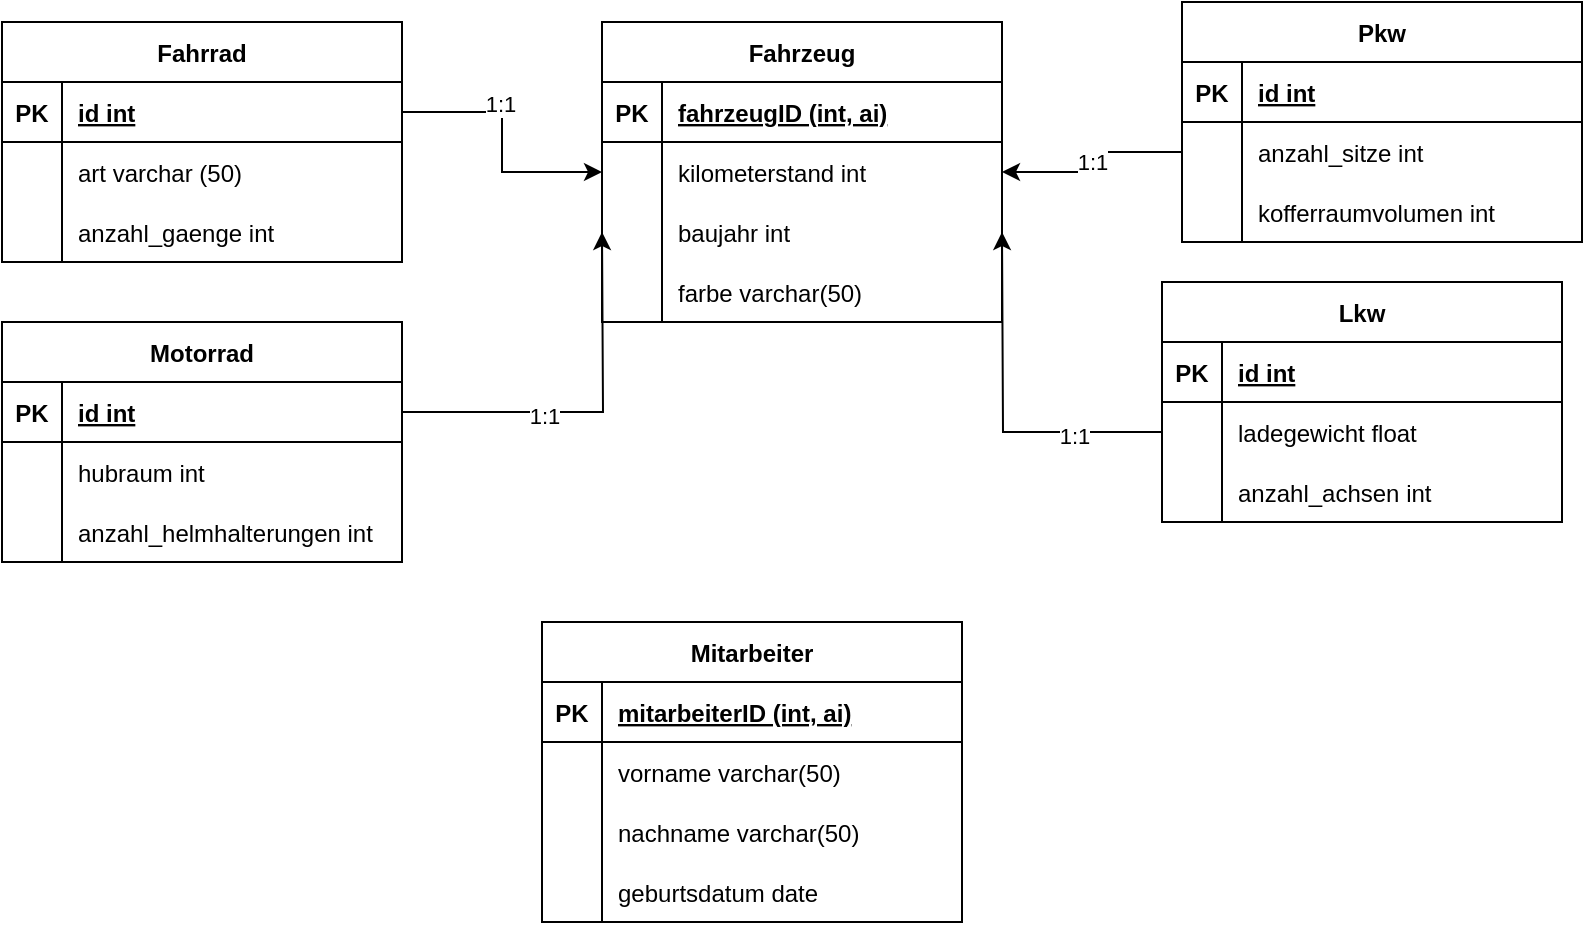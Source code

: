 <mxfile version="19.0.1" type="device"><diagram id="5Es9csF8WcbdsQwqmRpp" name="Seite-1"><mxGraphModel dx="1038" dy="641" grid="1" gridSize="10" guides="1" tooltips="1" connect="1" arrows="1" fold="1" page="1" pageScale="1" pageWidth="827" pageHeight="1169" math="0" shadow="0"><root><mxCell id="0"/><mxCell id="1" parent="0"/><mxCell id="-9DSdPkEzbfASyTONhDD-1" value="Fahrzeug" style="shape=table;startSize=30;container=1;collapsible=1;childLayout=tableLayout;fixedRows=1;rowLines=0;fontStyle=1;align=center;resizeLast=1;" parent="1" vertex="1"><mxGeometry x="320" y="30" width="200" height="150" as="geometry"/></mxCell><mxCell id="-9DSdPkEzbfASyTONhDD-2" value="" style="shape=tableRow;horizontal=0;startSize=0;swimlaneHead=0;swimlaneBody=0;fillColor=none;collapsible=0;dropTarget=0;points=[[0,0.5],[1,0.5]];portConstraint=eastwest;top=0;left=0;right=0;bottom=1;" parent="-9DSdPkEzbfASyTONhDD-1" vertex="1"><mxGeometry y="30" width="200" height="30" as="geometry"/></mxCell><mxCell id="-9DSdPkEzbfASyTONhDD-3" value="PK" style="shape=partialRectangle;connectable=0;fillColor=none;top=0;left=0;bottom=0;right=0;fontStyle=1;overflow=hidden;" parent="-9DSdPkEzbfASyTONhDD-2" vertex="1"><mxGeometry width="30" height="30" as="geometry"><mxRectangle width="30" height="30" as="alternateBounds"/></mxGeometry></mxCell><mxCell id="-9DSdPkEzbfASyTONhDD-4" value="fahrzeugID (int, ai)" style="shape=partialRectangle;connectable=0;fillColor=none;top=0;left=0;bottom=0;right=0;align=left;spacingLeft=6;fontStyle=5;overflow=hidden;" parent="-9DSdPkEzbfASyTONhDD-2" vertex="1"><mxGeometry x="30" width="170" height="30" as="geometry"><mxRectangle width="170" height="30" as="alternateBounds"/></mxGeometry></mxCell><mxCell id="-9DSdPkEzbfASyTONhDD-5" value="" style="shape=tableRow;horizontal=0;startSize=0;swimlaneHead=0;swimlaneBody=0;fillColor=none;collapsible=0;dropTarget=0;points=[[0,0.5],[1,0.5]];portConstraint=eastwest;top=0;left=0;right=0;bottom=0;" parent="-9DSdPkEzbfASyTONhDD-1" vertex="1"><mxGeometry y="60" width="200" height="30" as="geometry"/></mxCell><mxCell id="-9DSdPkEzbfASyTONhDD-6" value="" style="shape=partialRectangle;connectable=0;fillColor=none;top=0;left=0;bottom=0;right=0;editable=1;overflow=hidden;" parent="-9DSdPkEzbfASyTONhDD-5" vertex="1"><mxGeometry width="30" height="30" as="geometry"><mxRectangle width="30" height="30" as="alternateBounds"/></mxGeometry></mxCell><mxCell id="-9DSdPkEzbfASyTONhDD-7" value="kilometerstand int" style="shape=partialRectangle;connectable=0;fillColor=none;top=0;left=0;bottom=0;right=0;align=left;spacingLeft=6;overflow=hidden;" parent="-9DSdPkEzbfASyTONhDD-5" vertex="1"><mxGeometry x="30" width="170" height="30" as="geometry"><mxRectangle width="170" height="30" as="alternateBounds"/></mxGeometry></mxCell><mxCell id="-9DSdPkEzbfASyTONhDD-11" value="" style="shape=tableRow;horizontal=0;startSize=0;swimlaneHead=0;swimlaneBody=0;fillColor=none;collapsible=0;dropTarget=0;points=[[0,0.5],[1,0.5]];portConstraint=eastwest;top=0;left=0;right=0;bottom=0;" parent="-9DSdPkEzbfASyTONhDD-1" vertex="1"><mxGeometry y="90" width="200" height="30" as="geometry"/></mxCell><mxCell id="-9DSdPkEzbfASyTONhDD-12" value="" style="shape=partialRectangle;connectable=0;fillColor=none;top=0;left=0;bottom=0;right=0;editable=1;overflow=hidden;" parent="-9DSdPkEzbfASyTONhDD-11" vertex="1"><mxGeometry width="30" height="30" as="geometry"><mxRectangle width="30" height="30" as="alternateBounds"/></mxGeometry></mxCell><mxCell id="-9DSdPkEzbfASyTONhDD-13" value="baujahr int" style="shape=partialRectangle;connectable=0;fillColor=none;top=0;left=0;bottom=0;right=0;align=left;spacingLeft=6;overflow=hidden;" parent="-9DSdPkEzbfASyTONhDD-11" vertex="1"><mxGeometry x="30" width="170" height="30" as="geometry"><mxRectangle width="170" height="30" as="alternateBounds"/></mxGeometry></mxCell><mxCell id="-9DSdPkEzbfASyTONhDD-14" value="" style="shape=tableRow;horizontal=0;startSize=0;swimlaneHead=0;swimlaneBody=0;fillColor=none;collapsible=0;dropTarget=0;points=[[0,0.5],[1,0.5]];portConstraint=eastwest;top=0;left=0;right=0;bottom=0;" parent="-9DSdPkEzbfASyTONhDD-1" vertex="1"><mxGeometry y="120" width="200" height="30" as="geometry"/></mxCell><mxCell id="-9DSdPkEzbfASyTONhDD-15" value="" style="shape=partialRectangle;connectable=0;fillColor=none;top=0;left=0;bottom=0;right=0;editable=1;overflow=hidden;" parent="-9DSdPkEzbfASyTONhDD-14" vertex="1"><mxGeometry width="30" height="30" as="geometry"><mxRectangle width="30" height="30" as="alternateBounds"/></mxGeometry></mxCell><mxCell id="-9DSdPkEzbfASyTONhDD-16" value="farbe varchar(50)" style="shape=partialRectangle;connectable=0;fillColor=none;top=0;left=0;bottom=0;right=0;align=left;spacingLeft=6;overflow=hidden;" parent="-9DSdPkEzbfASyTONhDD-14" vertex="1"><mxGeometry x="30" width="170" height="30" as="geometry"><mxRectangle width="170" height="30" as="alternateBounds"/></mxGeometry></mxCell><mxCell id="-9DSdPkEzbfASyTONhDD-70" value="Pkw" style="shape=table;startSize=30;container=1;collapsible=1;childLayout=tableLayout;fixedRows=1;rowLines=0;fontStyle=1;align=center;resizeLast=1;" parent="1" vertex="1"><mxGeometry x="610" y="20" width="200" height="120" as="geometry"/></mxCell><mxCell id="-9DSdPkEzbfASyTONhDD-71" value="" style="shape=tableRow;horizontal=0;startSize=0;swimlaneHead=0;swimlaneBody=0;fillColor=none;collapsible=0;dropTarget=0;points=[[0,0.5],[1,0.5]];portConstraint=eastwest;top=0;left=0;right=0;bottom=1;" parent="-9DSdPkEzbfASyTONhDD-70" vertex="1"><mxGeometry y="30" width="200" height="30" as="geometry"/></mxCell><mxCell id="-9DSdPkEzbfASyTONhDD-72" value="PK" style="shape=partialRectangle;connectable=0;fillColor=none;top=0;left=0;bottom=0;right=0;fontStyle=1;overflow=hidden;" parent="-9DSdPkEzbfASyTONhDD-71" vertex="1"><mxGeometry width="30" height="30" as="geometry"><mxRectangle width="30" height="30" as="alternateBounds"/></mxGeometry></mxCell><mxCell id="-9DSdPkEzbfASyTONhDD-73" value="id int" style="shape=partialRectangle;connectable=0;fillColor=none;top=0;left=0;bottom=0;right=0;align=left;spacingLeft=6;fontStyle=5;overflow=hidden;" parent="-9DSdPkEzbfASyTONhDD-71" vertex="1"><mxGeometry x="30" width="170" height="30" as="geometry"><mxRectangle width="170" height="30" as="alternateBounds"/></mxGeometry></mxCell><mxCell id="-9DSdPkEzbfASyTONhDD-74" value="" style="shape=tableRow;horizontal=0;startSize=0;swimlaneHead=0;swimlaneBody=0;fillColor=none;collapsible=0;dropTarget=0;points=[[0,0.5],[1,0.5]];portConstraint=eastwest;top=0;left=0;right=0;bottom=0;" parent="-9DSdPkEzbfASyTONhDD-70" vertex="1"><mxGeometry y="60" width="200" height="30" as="geometry"/></mxCell><mxCell id="-9DSdPkEzbfASyTONhDD-75" value="" style="shape=partialRectangle;connectable=0;fillColor=none;top=0;left=0;bottom=0;right=0;editable=1;overflow=hidden;" parent="-9DSdPkEzbfASyTONhDD-74" vertex="1"><mxGeometry width="30" height="30" as="geometry"><mxRectangle width="30" height="30" as="alternateBounds"/></mxGeometry></mxCell><mxCell id="-9DSdPkEzbfASyTONhDD-76" value="anzahl_sitze int" style="shape=partialRectangle;connectable=0;fillColor=none;top=0;left=0;bottom=0;right=0;align=left;spacingLeft=6;overflow=hidden;" parent="-9DSdPkEzbfASyTONhDD-74" vertex="1"><mxGeometry x="30" width="170" height="30" as="geometry"><mxRectangle width="170" height="30" as="alternateBounds"/></mxGeometry></mxCell><mxCell id="MTLTVz7nOWd3vE6mq6hC-4" value="" style="shape=tableRow;horizontal=0;startSize=0;swimlaneHead=0;swimlaneBody=0;fillColor=none;collapsible=0;dropTarget=0;points=[[0,0.5],[1,0.5]];portConstraint=eastwest;top=0;left=0;right=0;bottom=0;" vertex="1" parent="-9DSdPkEzbfASyTONhDD-70"><mxGeometry y="90" width="200" height="30" as="geometry"/></mxCell><mxCell id="MTLTVz7nOWd3vE6mq6hC-5" value="" style="shape=partialRectangle;connectable=0;fillColor=none;top=0;left=0;bottom=0;right=0;editable=1;overflow=hidden;" vertex="1" parent="MTLTVz7nOWd3vE6mq6hC-4"><mxGeometry width="30" height="30" as="geometry"><mxRectangle width="30" height="30" as="alternateBounds"/></mxGeometry></mxCell><mxCell id="MTLTVz7nOWd3vE6mq6hC-6" value="kofferraumvolumen int" style="shape=partialRectangle;connectable=0;fillColor=none;top=0;left=0;bottom=0;right=0;align=left;spacingLeft=6;overflow=hidden;" vertex="1" parent="MTLTVz7nOWd3vE6mq6hC-4"><mxGeometry x="30" width="170" height="30" as="geometry"><mxRectangle width="170" height="30" as="alternateBounds"/></mxGeometry></mxCell><mxCell id="-9DSdPkEzbfASyTONhDD-94" value="Lkw" style="shape=table;startSize=30;container=1;collapsible=1;childLayout=tableLayout;fixedRows=1;rowLines=0;fontStyle=1;align=center;resizeLast=1;" parent="1" vertex="1"><mxGeometry x="600" y="160" width="200" height="120" as="geometry"/></mxCell><mxCell id="-9DSdPkEzbfASyTONhDD-95" value="" style="shape=tableRow;horizontal=0;startSize=0;swimlaneHead=0;swimlaneBody=0;fillColor=none;collapsible=0;dropTarget=0;points=[[0,0.5],[1,0.5]];portConstraint=eastwest;top=0;left=0;right=0;bottom=1;" parent="-9DSdPkEzbfASyTONhDD-94" vertex="1"><mxGeometry y="30" width="200" height="30" as="geometry"/></mxCell><mxCell id="-9DSdPkEzbfASyTONhDD-96" value="PK" style="shape=partialRectangle;connectable=0;fillColor=none;top=0;left=0;bottom=0;right=0;fontStyle=1;overflow=hidden;" parent="-9DSdPkEzbfASyTONhDD-95" vertex="1"><mxGeometry width="30" height="30" as="geometry"><mxRectangle width="30" height="30" as="alternateBounds"/></mxGeometry></mxCell><mxCell id="-9DSdPkEzbfASyTONhDD-97" value="id int" style="shape=partialRectangle;connectable=0;fillColor=none;top=0;left=0;bottom=0;right=0;align=left;spacingLeft=6;fontStyle=5;overflow=hidden;" parent="-9DSdPkEzbfASyTONhDD-95" vertex="1"><mxGeometry x="30" width="170" height="30" as="geometry"><mxRectangle width="170" height="30" as="alternateBounds"/></mxGeometry></mxCell><mxCell id="-9DSdPkEzbfASyTONhDD-98" value="" style="shape=tableRow;horizontal=0;startSize=0;swimlaneHead=0;swimlaneBody=0;fillColor=none;collapsible=0;dropTarget=0;points=[[0,0.5],[1,0.5]];portConstraint=eastwest;top=0;left=0;right=0;bottom=0;" parent="-9DSdPkEzbfASyTONhDD-94" vertex="1"><mxGeometry y="60" width="200" height="30" as="geometry"/></mxCell><mxCell id="-9DSdPkEzbfASyTONhDD-99" value="" style="shape=partialRectangle;connectable=0;fillColor=none;top=0;left=0;bottom=0;right=0;editable=1;overflow=hidden;" parent="-9DSdPkEzbfASyTONhDD-98" vertex="1"><mxGeometry width="30" height="30" as="geometry"><mxRectangle width="30" height="30" as="alternateBounds"/></mxGeometry></mxCell><mxCell id="-9DSdPkEzbfASyTONhDD-100" value="ladegewicht float" style="shape=partialRectangle;connectable=0;fillColor=none;top=0;left=0;bottom=0;right=0;align=left;spacingLeft=6;overflow=hidden;" parent="-9DSdPkEzbfASyTONhDD-98" vertex="1"><mxGeometry x="30" width="170" height="30" as="geometry"><mxRectangle width="170" height="30" as="alternateBounds"/></mxGeometry></mxCell><mxCell id="-9DSdPkEzbfASyTONhDD-101" value="" style="shape=tableRow;horizontal=0;startSize=0;swimlaneHead=0;swimlaneBody=0;fillColor=none;collapsible=0;dropTarget=0;points=[[0,0.5],[1,0.5]];portConstraint=eastwest;top=0;left=0;right=0;bottom=0;" parent="-9DSdPkEzbfASyTONhDD-94" vertex="1"><mxGeometry y="90" width="200" height="30" as="geometry"/></mxCell><mxCell id="-9DSdPkEzbfASyTONhDD-102" value="" style="shape=partialRectangle;connectable=0;fillColor=none;top=0;left=0;bottom=0;right=0;editable=1;overflow=hidden;" parent="-9DSdPkEzbfASyTONhDD-101" vertex="1"><mxGeometry width="30" height="30" as="geometry"><mxRectangle width="30" height="30" as="alternateBounds"/></mxGeometry></mxCell><mxCell id="-9DSdPkEzbfASyTONhDD-103" value="anzahl_achsen int" style="shape=partialRectangle;connectable=0;fillColor=none;top=0;left=0;bottom=0;right=0;align=left;spacingLeft=6;overflow=hidden;" parent="-9DSdPkEzbfASyTONhDD-101" vertex="1"><mxGeometry x="30" width="170" height="30" as="geometry"><mxRectangle width="170" height="30" as="alternateBounds"/></mxGeometry></mxCell><mxCell id="-9DSdPkEzbfASyTONhDD-105" value="Motorrad" style="shape=table;startSize=30;container=1;collapsible=1;childLayout=tableLayout;fixedRows=1;rowLines=0;fontStyle=1;align=center;resizeLast=1;" parent="1" vertex="1"><mxGeometry x="20" y="180" width="200" height="120" as="geometry"/></mxCell><mxCell id="-9DSdPkEzbfASyTONhDD-106" value="" style="shape=tableRow;horizontal=0;startSize=0;swimlaneHead=0;swimlaneBody=0;fillColor=none;collapsible=0;dropTarget=0;points=[[0,0.5],[1,0.5]];portConstraint=eastwest;top=0;left=0;right=0;bottom=1;" parent="-9DSdPkEzbfASyTONhDD-105" vertex="1"><mxGeometry y="30" width="200" height="30" as="geometry"/></mxCell><mxCell id="-9DSdPkEzbfASyTONhDD-107" value="PK" style="shape=partialRectangle;connectable=0;fillColor=none;top=0;left=0;bottom=0;right=0;fontStyle=1;overflow=hidden;" parent="-9DSdPkEzbfASyTONhDD-106" vertex="1"><mxGeometry width="30" height="30" as="geometry"><mxRectangle width="30" height="30" as="alternateBounds"/></mxGeometry></mxCell><mxCell id="-9DSdPkEzbfASyTONhDD-108" value="id int" style="shape=partialRectangle;connectable=0;fillColor=none;top=0;left=0;bottom=0;right=0;align=left;spacingLeft=6;fontStyle=5;overflow=hidden;" parent="-9DSdPkEzbfASyTONhDD-106" vertex="1"><mxGeometry x="30" width="170" height="30" as="geometry"><mxRectangle width="170" height="30" as="alternateBounds"/></mxGeometry></mxCell><mxCell id="-9DSdPkEzbfASyTONhDD-109" value="" style="shape=tableRow;horizontal=0;startSize=0;swimlaneHead=0;swimlaneBody=0;fillColor=none;collapsible=0;dropTarget=0;points=[[0,0.5],[1,0.5]];portConstraint=eastwest;top=0;left=0;right=0;bottom=0;" parent="-9DSdPkEzbfASyTONhDD-105" vertex="1"><mxGeometry y="60" width="200" height="30" as="geometry"/></mxCell><mxCell id="-9DSdPkEzbfASyTONhDD-110" value="" style="shape=partialRectangle;connectable=0;fillColor=none;top=0;left=0;bottom=0;right=0;editable=1;overflow=hidden;" parent="-9DSdPkEzbfASyTONhDD-109" vertex="1"><mxGeometry width="30" height="30" as="geometry"><mxRectangle width="30" height="30" as="alternateBounds"/></mxGeometry></mxCell><mxCell id="-9DSdPkEzbfASyTONhDD-111" value="hubraum int" style="shape=partialRectangle;connectable=0;fillColor=none;top=0;left=0;bottom=0;right=0;align=left;spacingLeft=6;overflow=hidden;" parent="-9DSdPkEzbfASyTONhDD-109" vertex="1"><mxGeometry x="30" width="170" height="30" as="geometry"><mxRectangle width="170" height="30" as="alternateBounds"/></mxGeometry></mxCell><mxCell id="MTLTVz7nOWd3vE6mq6hC-1" value="" style="shape=tableRow;horizontal=0;startSize=0;swimlaneHead=0;swimlaneBody=0;fillColor=none;collapsible=0;dropTarget=0;points=[[0,0.5],[1,0.5]];portConstraint=eastwest;top=0;left=0;right=0;bottom=0;" vertex="1" parent="-9DSdPkEzbfASyTONhDD-105"><mxGeometry y="90" width="200" height="30" as="geometry"/></mxCell><mxCell id="MTLTVz7nOWd3vE6mq6hC-2" value="" style="shape=partialRectangle;connectable=0;fillColor=none;top=0;left=0;bottom=0;right=0;editable=1;overflow=hidden;" vertex="1" parent="MTLTVz7nOWd3vE6mq6hC-1"><mxGeometry width="30" height="30" as="geometry"><mxRectangle width="30" height="30" as="alternateBounds"/></mxGeometry></mxCell><mxCell id="MTLTVz7nOWd3vE6mq6hC-3" value="anzahl_helmhalterungen int" style="shape=partialRectangle;connectable=0;fillColor=none;top=0;left=0;bottom=0;right=0;align=left;spacingLeft=6;overflow=hidden;" vertex="1" parent="MTLTVz7nOWd3vE6mq6hC-1"><mxGeometry x="30" width="170" height="30" as="geometry"><mxRectangle width="170" height="30" as="alternateBounds"/></mxGeometry></mxCell><mxCell id="-9DSdPkEzbfASyTONhDD-116" value="Fahrrad" style="shape=table;startSize=30;container=1;collapsible=1;childLayout=tableLayout;fixedRows=1;rowLines=0;fontStyle=1;align=center;resizeLast=1;" parent="1" vertex="1"><mxGeometry x="20" y="30" width="200" height="120" as="geometry"/></mxCell><mxCell id="-9DSdPkEzbfASyTONhDD-117" value="" style="shape=tableRow;horizontal=0;startSize=0;swimlaneHead=0;swimlaneBody=0;fillColor=none;collapsible=0;dropTarget=0;points=[[0,0.5],[1,0.5]];portConstraint=eastwest;top=0;left=0;right=0;bottom=1;" parent="-9DSdPkEzbfASyTONhDD-116" vertex="1"><mxGeometry y="30" width="200" height="30" as="geometry"/></mxCell><mxCell id="-9DSdPkEzbfASyTONhDD-118" value="PK" style="shape=partialRectangle;connectable=0;fillColor=none;top=0;left=0;bottom=0;right=0;fontStyle=1;overflow=hidden;" parent="-9DSdPkEzbfASyTONhDD-117" vertex="1"><mxGeometry width="30" height="30" as="geometry"><mxRectangle width="30" height="30" as="alternateBounds"/></mxGeometry></mxCell><mxCell id="-9DSdPkEzbfASyTONhDD-119" value="id int" style="shape=partialRectangle;connectable=0;fillColor=none;top=0;left=0;bottom=0;right=0;align=left;spacingLeft=6;fontStyle=5;overflow=hidden;" parent="-9DSdPkEzbfASyTONhDD-117" vertex="1"><mxGeometry x="30" width="170" height="30" as="geometry"><mxRectangle width="170" height="30" as="alternateBounds"/></mxGeometry></mxCell><mxCell id="-9DSdPkEzbfASyTONhDD-120" value="" style="shape=tableRow;horizontal=0;startSize=0;swimlaneHead=0;swimlaneBody=0;fillColor=none;collapsible=0;dropTarget=0;points=[[0,0.5],[1,0.5]];portConstraint=eastwest;top=0;left=0;right=0;bottom=0;" parent="-9DSdPkEzbfASyTONhDD-116" vertex="1"><mxGeometry y="60" width="200" height="30" as="geometry"/></mxCell><mxCell id="-9DSdPkEzbfASyTONhDD-121" value="" style="shape=partialRectangle;connectable=0;fillColor=none;top=0;left=0;bottom=0;right=0;editable=1;overflow=hidden;" parent="-9DSdPkEzbfASyTONhDD-120" vertex="1"><mxGeometry width="30" height="30" as="geometry"><mxRectangle width="30" height="30" as="alternateBounds"/></mxGeometry></mxCell><mxCell id="-9DSdPkEzbfASyTONhDD-122" value="art varchar (50)" style="shape=partialRectangle;connectable=0;fillColor=none;top=0;left=0;bottom=0;right=0;align=left;spacingLeft=6;overflow=hidden;" parent="-9DSdPkEzbfASyTONhDD-120" vertex="1"><mxGeometry x="30" width="170" height="30" as="geometry"><mxRectangle width="170" height="30" as="alternateBounds"/></mxGeometry></mxCell><mxCell id="PEtvQF7FDcl3ixI4R5ig-1" value="" style="shape=tableRow;horizontal=0;startSize=0;swimlaneHead=0;swimlaneBody=0;fillColor=none;collapsible=0;dropTarget=0;points=[[0,0.5],[1,0.5]];portConstraint=eastwest;top=0;left=0;right=0;bottom=0;" parent="-9DSdPkEzbfASyTONhDD-116" vertex="1"><mxGeometry y="90" width="200" height="30" as="geometry"/></mxCell><mxCell id="PEtvQF7FDcl3ixI4R5ig-2" value="" style="shape=partialRectangle;connectable=0;fillColor=none;top=0;left=0;bottom=0;right=0;editable=1;overflow=hidden;" parent="PEtvQF7FDcl3ixI4R5ig-1" vertex="1"><mxGeometry width="30" height="30" as="geometry"><mxRectangle width="30" height="30" as="alternateBounds"/></mxGeometry></mxCell><mxCell id="PEtvQF7FDcl3ixI4R5ig-3" value="anzahl_gaenge int" style="shape=partialRectangle;connectable=0;fillColor=none;top=0;left=0;bottom=0;right=0;align=left;spacingLeft=6;overflow=hidden;" parent="PEtvQF7FDcl3ixI4R5ig-1" vertex="1"><mxGeometry x="30" width="170" height="30" as="geometry"><mxRectangle width="170" height="30" as="alternateBounds"/></mxGeometry></mxCell><mxCell id="-9DSdPkEzbfASyTONhDD-124" value="Mitarbeiter" style="shape=table;startSize=30;container=1;collapsible=1;childLayout=tableLayout;fixedRows=1;rowLines=0;fontStyle=1;align=center;resizeLast=1;" parent="1" vertex="1"><mxGeometry x="290" y="330" width="210" height="150" as="geometry"/></mxCell><mxCell id="-9DSdPkEzbfASyTONhDD-125" value="" style="shape=tableRow;horizontal=0;startSize=0;swimlaneHead=0;swimlaneBody=0;fillColor=none;collapsible=0;dropTarget=0;points=[[0,0.5],[1,0.5]];portConstraint=eastwest;top=0;left=0;right=0;bottom=1;" parent="-9DSdPkEzbfASyTONhDD-124" vertex="1"><mxGeometry y="30" width="210" height="30" as="geometry"/></mxCell><mxCell id="-9DSdPkEzbfASyTONhDD-126" value="PK" style="shape=partialRectangle;connectable=0;fillColor=none;top=0;left=0;bottom=0;right=0;fontStyle=1;overflow=hidden;" parent="-9DSdPkEzbfASyTONhDD-125" vertex="1"><mxGeometry width="30" height="30" as="geometry"><mxRectangle width="30" height="30" as="alternateBounds"/></mxGeometry></mxCell><mxCell id="-9DSdPkEzbfASyTONhDD-127" value="mitarbeiterID (int, ai)" style="shape=partialRectangle;connectable=0;fillColor=none;top=0;left=0;bottom=0;right=0;align=left;spacingLeft=6;fontStyle=5;overflow=hidden;" parent="-9DSdPkEzbfASyTONhDD-125" vertex="1"><mxGeometry x="30" width="180" height="30" as="geometry"><mxRectangle width="180" height="30" as="alternateBounds"/></mxGeometry></mxCell><mxCell id="-9DSdPkEzbfASyTONhDD-128" value="" style="shape=tableRow;horizontal=0;startSize=0;swimlaneHead=0;swimlaneBody=0;fillColor=none;collapsible=0;dropTarget=0;points=[[0,0.5],[1,0.5]];portConstraint=eastwest;top=0;left=0;right=0;bottom=0;" parent="-9DSdPkEzbfASyTONhDD-124" vertex="1"><mxGeometry y="60" width="210" height="30" as="geometry"/></mxCell><mxCell id="-9DSdPkEzbfASyTONhDD-129" value="" style="shape=partialRectangle;connectable=0;fillColor=none;top=0;left=0;bottom=0;right=0;editable=1;overflow=hidden;" parent="-9DSdPkEzbfASyTONhDD-128" vertex="1"><mxGeometry width="30" height="30" as="geometry"><mxRectangle width="30" height="30" as="alternateBounds"/></mxGeometry></mxCell><mxCell id="-9DSdPkEzbfASyTONhDD-130" value="vorname varchar(50)" style="shape=partialRectangle;connectable=0;fillColor=none;top=0;left=0;bottom=0;right=0;align=left;spacingLeft=6;overflow=hidden;" parent="-9DSdPkEzbfASyTONhDD-128" vertex="1"><mxGeometry x="30" width="180" height="30" as="geometry"><mxRectangle width="180" height="30" as="alternateBounds"/></mxGeometry></mxCell><mxCell id="-9DSdPkEzbfASyTONhDD-131" value="" style="shape=tableRow;horizontal=0;startSize=0;swimlaneHead=0;swimlaneBody=0;fillColor=none;collapsible=0;dropTarget=0;points=[[0,0.5],[1,0.5]];portConstraint=eastwest;top=0;left=0;right=0;bottom=0;" parent="-9DSdPkEzbfASyTONhDD-124" vertex="1"><mxGeometry y="90" width="210" height="30" as="geometry"/></mxCell><mxCell id="-9DSdPkEzbfASyTONhDD-132" value="" style="shape=partialRectangle;connectable=0;fillColor=none;top=0;left=0;bottom=0;right=0;editable=1;overflow=hidden;" parent="-9DSdPkEzbfASyTONhDD-131" vertex="1"><mxGeometry width="30" height="30" as="geometry"><mxRectangle width="30" height="30" as="alternateBounds"/></mxGeometry></mxCell><mxCell id="-9DSdPkEzbfASyTONhDD-133" value="nachname varchar(50)" style="shape=partialRectangle;connectable=0;fillColor=none;top=0;left=0;bottom=0;right=0;align=left;spacingLeft=6;overflow=hidden;" parent="-9DSdPkEzbfASyTONhDD-131" vertex="1"><mxGeometry x="30" width="180" height="30" as="geometry"><mxRectangle width="180" height="30" as="alternateBounds"/></mxGeometry></mxCell><mxCell id="-9DSdPkEzbfASyTONhDD-134" value="" style="shape=tableRow;horizontal=0;startSize=0;swimlaneHead=0;swimlaneBody=0;fillColor=none;collapsible=0;dropTarget=0;points=[[0,0.5],[1,0.5]];portConstraint=eastwest;top=0;left=0;right=0;bottom=0;" parent="-9DSdPkEzbfASyTONhDD-124" vertex="1"><mxGeometry y="120" width="210" height="30" as="geometry"/></mxCell><mxCell id="-9DSdPkEzbfASyTONhDD-135" value="" style="shape=partialRectangle;connectable=0;fillColor=none;top=0;left=0;bottom=0;right=0;editable=1;overflow=hidden;" parent="-9DSdPkEzbfASyTONhDD-134" vertex="1"><mxGeometry width="30" height="30" as="geometry"><mxRectangle width="30" height="30" as="alternateBounds"/></mxGeometry></mxCell><mxCell id="-9DSdPkEzbfASyTONhDD-136" value="geburtsdatum date" style="shape=partialRectangle;connectable=0;fillColor=none;top=0;left=0;bottom=0;right=0;align=left;spacingLeft=6;overflow=hidden;" parent="-9DSdPkEzbfASyTONhDD-134" vertex="1"><mxGeometry x="30" width="180" height="30" as="geometry"><mxRectangle width="180" height="30" as="alternateBounds"/></mxGeometry></mxCell><mxCell id="PEtvQF7FDcl3ixI4R5ig-56" style="edgeStyle=orthogonalEdgeStyle;rounded=0;orthogonalLoop=1;jettySize=auto;html=1;" parent="1" source="-9DSdPkEzbfASyTONhDD-117" target="-9DSdPkEzbfASyTONhDD-1" edge="1"><mxGeometry relative="1" as="geometry"/></mxCell><mxCell id="PEtvQF7FDcl3ixI4R5ig-57" value="1:1" style="edgeLabel;html=1;align=center;verticalAlign=middle;resizable=0;points=[];" parent="PEtvQF7FDcl3ixI4R5ig-56" vertex="1" connectable="0"><mxGeometry x="-0.245" y="4" relative="1" as="geometry"><mxPoint as="offset"/></mxGeometry></mxCell><mxCell id="PEtvQF7FDcl3ixI4R5ig-58" style="edgeStyle=orthogonalEdgeStyle;rounded=0;orthogonalLoop=1;jettySize=auto;html=1;entryX=0;entryY=0.5;entryDx=0;entryDy=0;" parent="1" source="-9DSdPkEzbfASyTONhDD-106" edge="1"><mxGeometry relative="1" as="geometry"><mxPoint x="320" y="135" as="targetPoint"/></mxGeometry></mxCell><mxCell id="PEtvQF7FDcl3ixI4R5ig-59" value="1:1" style="edgeLabel;html=1;align=center;verticalAlign=middle;resizable=0;points=[];" parent="PEtvQF7FDcl3ixI4R5ig-58" vertex="1" connectable="0"><mxGeometry x="-0.254" y="-2" relative="1" as="geometry"><mxPoint as="offset"/></mxGeometry></mxCell><mxCell id="PEtvQF7FDcl3ixI4R5ig-60" value="1:1" style="edgeStyle=orthogonalEdgeStyle;rounded=0;orthogonalLoop=1;jettySize=auto;html=1;" parent="1" source="-9DSdPkEzbfASyTONhDD-74" target="-9DSdPkEzbfASyTONhDD-1" edge="1"><mxGeometry relative="1" as="geometry"/></mxCell><mxCell id="PEtvQF7FDcl3ixI4R5ig-61" style="edgeStyle=orthogonalEdgeStyle;rounded=0;orthogonalLoop=1;jettySize=auto;html=1;entryX=1;entryY=0.5;entryDx=0;entryDy=0;" parent="1" source="-9DSdPkEzbfASyTONhDD-98" edge="1"><mxGeometry relative="1" as="geometry"><mxPoint x="520" y="135" as="targetPoint"/></mxGeometry></mxCell><mxCell id="PEtvQF7FDcl3ixI4R5ig-62" value="1:1" style="edgeLabel;html=1;align=center;verticalAlign=middle;resizable=0;points=[];" parent="PEtvQF7FDcl3ixI4R5ig-61" vertex="1" connectable="0"><mxGeometry x="-0.51" y="2" relative="1" as="geometry"><mxPoint as="offset"/></mxGeometry></mxCell></root></mxGraphModel></diagram></mxfile>